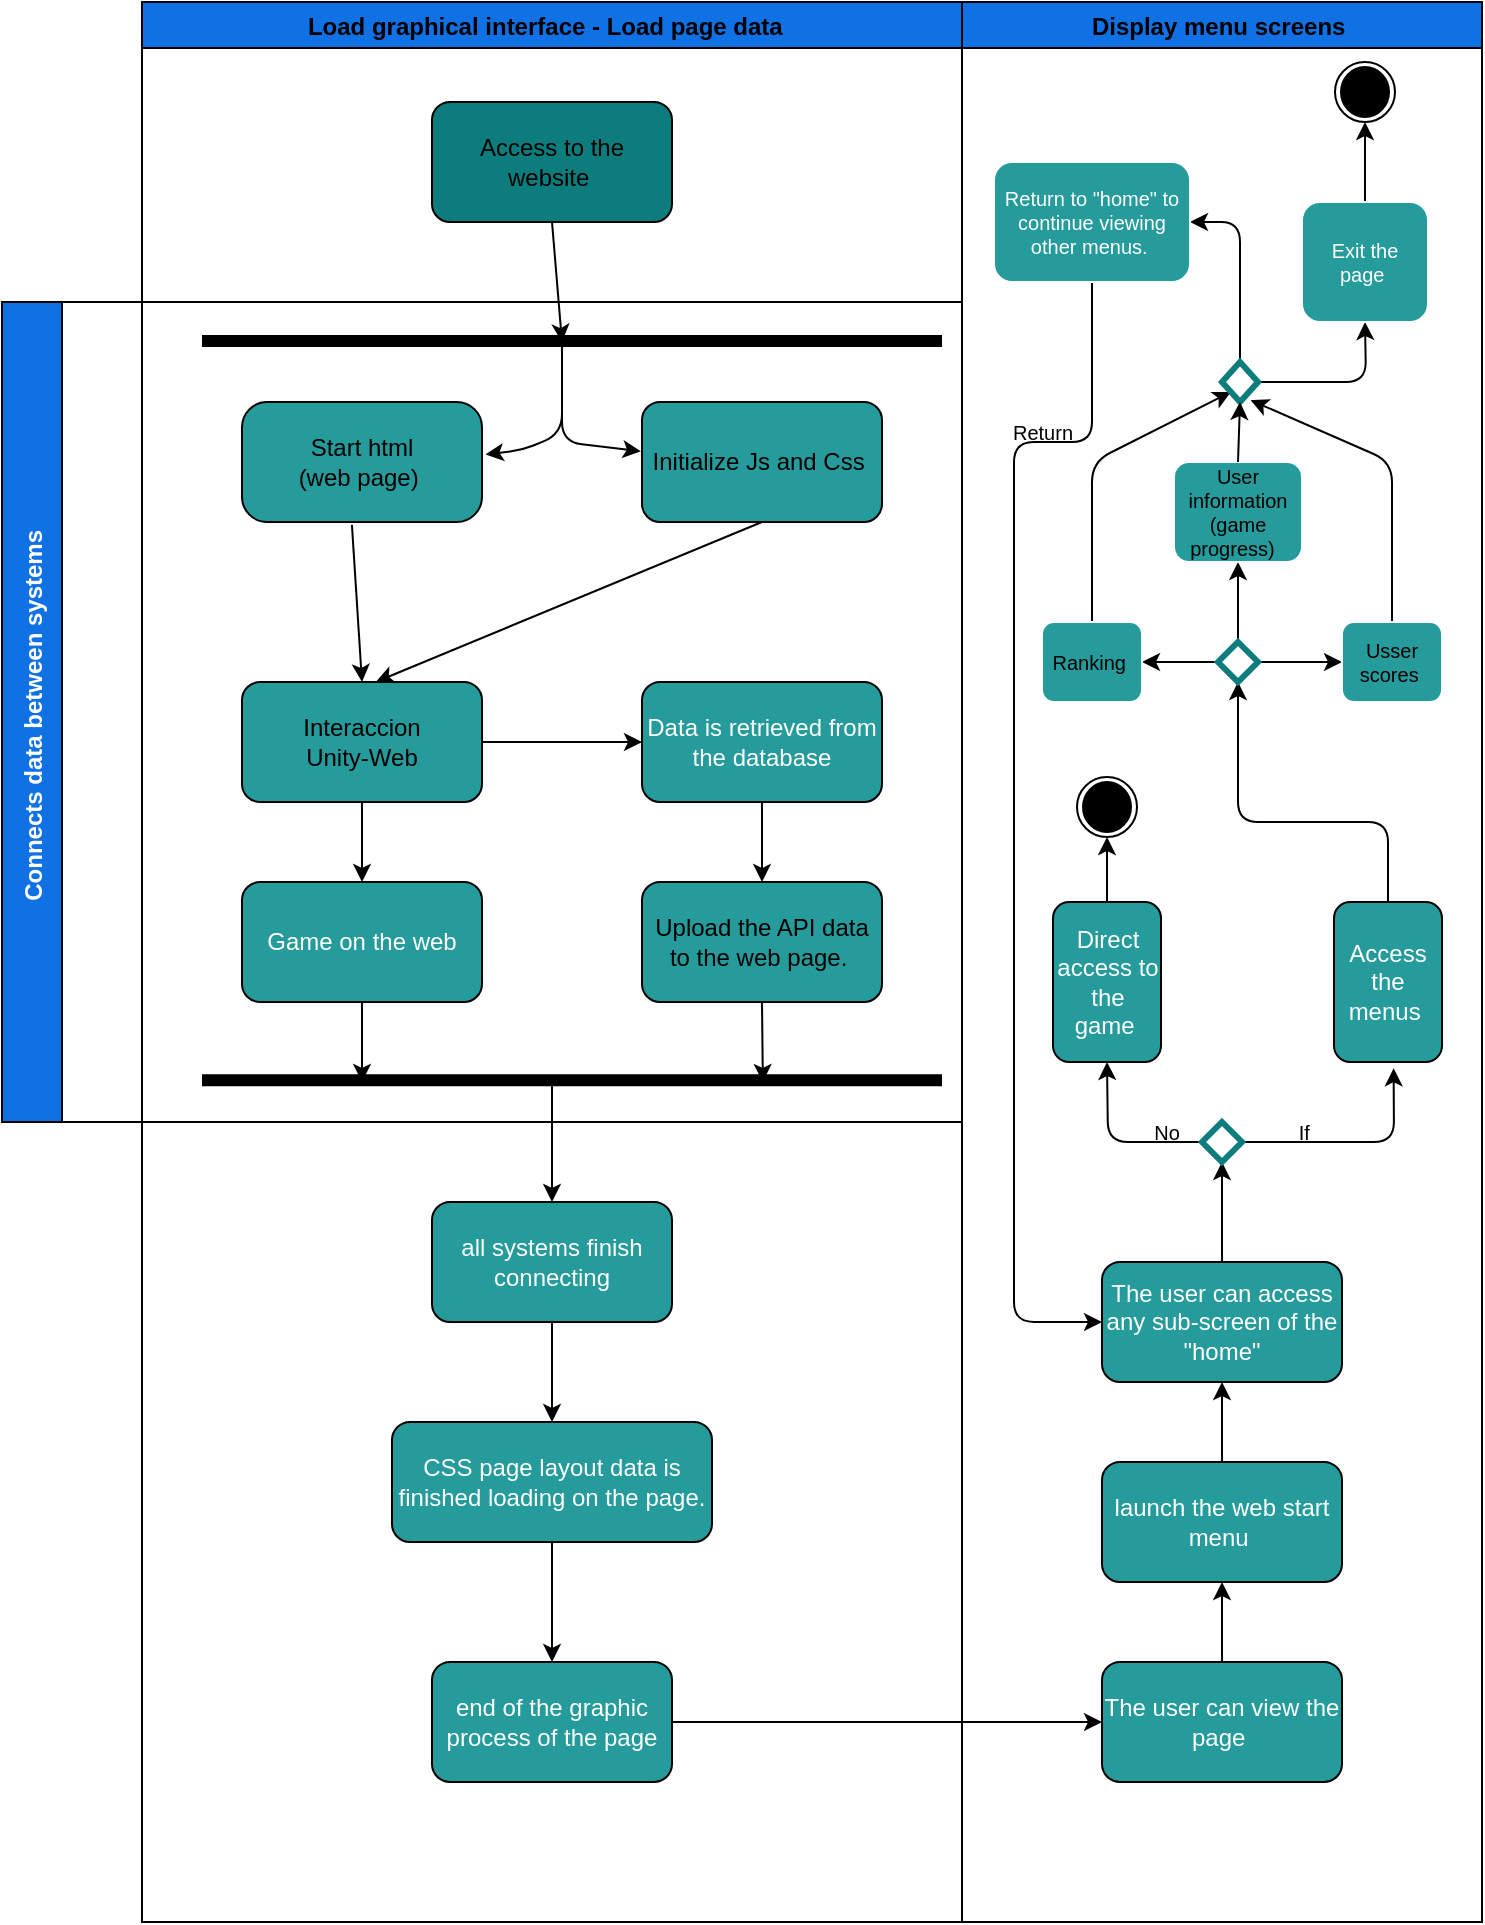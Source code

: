 <mxfile>
    <diagram id="DjmvyaZCsJMdG9fhWqIp" name="Page-1">
        <mxGraphModel dx="1171" dy="631" grid="1" gridSize="10" guides="1" tooltips="1" connect="1" arrows="1" fold="1" page="1" pageScale="1" pageWidth="827" pageHeight="1169" background="none" math="0" shadow="0">
            <root>
                <mxCell id="0"/>
                <mxCell id="1" parent="0"/>
                <mxCell id="8" value="Display menu screens " style="swimlane;fillColor=#1071e5;" parent="1" vertex="1">
                    <mxGeometry x="524" y="70" width="260" height="960" as="geometry"/>
                </mxCell>
                <mxCell id="59" style="edgeStyle=none;html=1;exitX=0.5;exitY=0;exitDx=0;exitDy=0;entryX=0.5;entryY=1;entryDx=0;entryDy=0;fontColor=#FFFFFF;strokeColor=#000000;" edge="1" parent="8" source="57" target="58">
                    <mxGeometry relative="1" as="geometry"/>
                </mxCell>
                <mxCell id="57" value="The user can view the page&amp;nbsp;" style="rounded=1;whiteSpace=wrap;html=1;labelBackgroundColor=none;fontColor=#FFFFFF;fillColor=#259B9C;" vertex="1" parent="8">
                    <mxGeometry x="70" y="830" width="120" height="60" as="geometry"/>
                </mxCell>
                <mxCell id="62" style="edgeStyle=none;html=1;exitX=0.5;exitY=0;exitDx=0;exitDy=0;entryX=0.5;entryY=1;entryDx=0;entryDy=0;fontColor=#FFFFFF;strokeColor=#000000;" edge="1" parent="8" source="58" target="61">
                    <mxGeometry relative="1" as="geometry"/>
                </mxCell>
                <mxCell id="58" value="launch the web start menu&amp;nbsp;" style="rounded=1;whiteSpace=wrap;html=1;labelBackgroundColor=none;fontColor=#FFFFFF;fillColor=#259B9C;" vertex="1" parent="8">
                    <mxGeometry x="70" y="730" width="120" height="60" as="geometry"/>
                </mxCell>
                <mxCell id="64" style="edgeStyle=none;html=1;exitX=0.5;exitY=0;exitDx=0;exitDy=0;entryX=0.5;entryY=1;entryDx=0;entryDy=0;fontColor=#FFFFFF;strokeColor=#000000;" edge="1" parent="8" source="61" target="63">
                    <mxGeometry relative="1" as="geometry"/>
                </mxCell>
                <mxCell id="61" value="The user can access any sub-screen of the &quot;home&quot;" style="rounded=1;whiteSpace=wrap;html=1;labelBackgroundColor=none;fontColor=#FFFFFF;fillColor=#259B9C;" vertex="1" parent="8">
                    <mxGeometry x="70" y="630" width="120" height="60" as="geometry"/>
                </mxCell>
                <mxCell id="70" style="edgeStyle=none;html=1;exitX=0;exitY=0.5;exitDx=0;exitDy=0;entryX=0.5;entryY=1;entryDx=0;entryDy=0;fontColor=#FFFFFF;strokeColor=#000000;" edge="1" parent="8" source="63" target="69">
                    <mxGeometry relative="1" as="geometry">
                        <Array as="points">
                            <mxPoint x="73" y="570"/>
                        </Array>
                    </mxGeometry>
                </mxCell>
                <mxCell id="78" style="edgeStyle=none;html=1;exitX=1;exitY=0.5;exitDx=0;exitDy=0;entryX=0.552;entryY=1.039;entryDx=0;entryDy=0;entryPerimeter=0;fontSize=10;fontColor=#000000;strokeColor=#000000;" edge="1" parent="8" source="63" target="77">
                    <mxGeometry relative="1" as="geometry">
                        <Array as="points">
                            <mxPoint x="216" y="570"/>
                        </Array>
                    </mxGeometry>
                </mxCell>
                <mxCell id="63" value="" style="rhombus;whiteSpace=wrap;html=1;labelBackgroundColor=none;fontColor=#FFFFFF;fillColor=none;strokeColor=#0C7C7D;strokeWidth=3;" vertex="1" parent="8">
                    <mxGeometry x="120" y="560" width="20" height="20" as="geometry"/>
                </mxCell>
                <mxCell id="73" style="edgeStyle=none;html=1;exitX=0.5;exitY=0;exitDx=0;exitDy=0;entryX=0.5;entryY=1;entryDx=0;entryDy=0;fontColor=#FFFFFF;strokeColor=#000000;" edge="1" parent="8" source="69" target="71">
                    <mxGeometry relative="1" as="geometry"/>
                </mxCell>
                <mxCell id="69" value="Direct access to the game&amp;nbsp;" style="rounded=1;whiteSpace=wrap;html=1;labelBackgroundColor=none;fontColor=#FFFFFF;fillColor=#259B9C;" vertex="1" parent="8">
                    <mxGeometry x="45.5" y="450" width="54" height="80" as="geometry"/>
                </mxCell>
                <mxCell id="71" value="" style="ellipse;whiteSpace=wrap;html=1;aspect=fixed;labelBackgroundColor=none;fontColor=#FFFFFF;strokeColor=#000000;strokeWidth=1;fillColor=none;" vertex="1" parent="8">
                    <mxGeometry x="57.5" y="387.5" width="30" height="30" as="geometry"/>
                </mxCell>
                <mxCell id="72" value="" style="ellipse;whiteSpace=wrap;html=1;labelBackgroundColor=none;fontColor=#FFFFFF;strokeColor=#000000;strokeWidth=1;fillColor=#000000;" vertex="1" parent="8">
                    <mxGeometry x="60.5" y="390" width="24" height="25" as="geometry"/>
                </mxCell>
                <mxCell id="74" value="No" style="text;html=1;strokeColor=none;fillColor=none;align=center;verticalAlign=middle;whiteSpace=wrap;rounded=0;labelBackgroundColor=none;fontColor=#000000;strokeWidth=1;fontSize=10;" vertex="1" parent="8">
                    <mxGeometry x="85" y="560" width="35" height="10" as="geometry"/>
                </mxCell>
                <mxCell id="91" style="edgeStyle=none;html=1;exitX=0.5;exitY=0;exitDx=0;exitDy=0;entryX=0.5;entryY=1;entryDx=0;entryDy=0;fontSize=10;fontColor=#000000;strokeColor=#000000;" edge="1" parent="8" source="77" target="82">
                    <mxGeometry relative="1" as="geometry">
                        <Array as="points">
                            <mxPoint x="213" y="410"/>
                            <mxPoint x="138" y="410"/>
                        </Array>
                    </mxGeometry>
                </mxCell>
                <mxCell id="77" value="Access the menus&amp;nbsp;" style="rounded=1;whiteSpace=wrap;html=1;labelBackgroundColor=none;fontColor=#FFFFFF;fillColor=#259B9C;" vertex="1" parent="8">
                    <mxGeometry x="186" y="450" width="54" height="80" as="geometry"/>
                </mxCell>
                <mxCell id="80" value="If&amp;nbsp;" style="text;html=1;strokeColor=none;fillColor=none;align=center;verticalAlign=middle;whiteSpace=wrap;rounded=0;labelBackgroundColor=none;fontColor=#000000;strokeWidth=1;fontSize=10;" vertex="1" parent="8">
                    <mxGeometry x="155" y="560" width="35" height="10" as="geometry"/>
                </mxCell>
                <mxCell id="92" style="edgeStyle=none;html=1;exitX=0;exitY=0.5;exitDx=0;exitDy=0;entryX=1;entryY=0.5;entryDx=0;entryDy=0;fontSize=10;fontColor=#000000;strokeColor=#000000;" edge="1" parent="8" source="82" target="89">
                    <mxGeometry relative="1" as="geometry"/>
                </mxCell>
                <mxCell id="93" style="edgeStyle=none;html=1;exitX=1;exitY=0.5;exitDx=0;exitDy=0;entryX=0;entryY=0.5;entryDx=0;entryDy=0;fontSize=10;fontColor=#000000;strokeColor=#000000;" edge="1" parent="8" source="82" target="90">
                    <mxGeometry relative="1" as="geometry"/>
                </mxCell>
                <mxCell id="94" style="edgeStyle=none;html=1;exitX=0.5;exitY=0;exitDx=0;exitDy=0;entryX=0.5;entryY=1;entryDx=0;entryDy=0;fontSize=10;fontColor=#000000;strokeColor=#000000;" edge="1" parent="8" source="82" target="88">
                    <mxGeometry relative="1" as="geometry"/>
                </mxCell>
                <mxCell id="82" value="" style="rhombus;whiteSpace=wrap;html=1;labelBackgroundColor=none;fontColor=#FFFFFF;fillColor=none;strokeColor=#0C7C7D;strokeWidth=3;" vertex="1" parent="8">
                    <mxGeometry x="128" y="320" width="20" height="20" as="geometry"/>
                </mxCell>
                <mxCell id="88" value="User information (game progress)&amp;nbsp;&amp;nbsp;" style="rounded=1;whiteSpace=wrap;html=1;labelBackgroundColor=none;fontSize=10;fontColor=#000000;strokeColor=#FFFFFF;strokeWidth=1;fillColor=#259B9C;" vertex="1" parent="8">
                    <mxGeometry x="106" y="230" width="64" height="50" as="geometry"/>
                </mxCell>
                <mxCell id="96" style="edgeStyle=none;html=1;exitX=0.5;exitY=0;exitDx=0;exitDy=0;entryX=0;entryY=1;entryDx=0;entryDy=0;fontSize=10;fontColor=#000000;strokeColor=#000000;" edge="1" parent="8" source="89" target="95">
                    <mxGeometry relative="1" as="geometry">
                        <Array as="points">
                            <mxPoint x="65" y="230"/>
                        </Array>
                    </mxGeometry>
                </mxCell>
                <mxCell id="89" value="Ranking&amp;nbsp;" style="rounded=1;whiteSpace=wrap;html=1;labelBackgroundColor=none;fontSize=10;fontColor=#000000;strokeColor=#FFFFFF;strokeWidth=1;fillColor=#259B9C;" vertex="1" parent="8">
                    <mxGeometry x="40" y="310" width="50" height="40" as="geometry"/>
                </mxCell>
                <mxCell id="98" style="edgeStyle=none;html=1;exitX=0.5;exitY=0;exitDx=0;exitDy=0;entryX=0.796;entryY=0.955;entryDx=0;entryDy=0;entryPerimeter=0;fontSize=10;fontColor=#000000;strokeColor=#000000;" edge="1" parent="8" source="90" target="95">
                    <mxGeometry relative="1" as="geometry">
                        <Array as="points">
                            <mxPoint x="215" y="230"/>
                        </Array>
                    </mxGeometry>
                </mxCell>
                <mxCell id="90" value="Usser scores&amp;nbsp;" style="rounded=1;whiteSpace=wrap;html=1;labelBackgroundColor=none;fontSize=10;fontColor=#000000;strokeColor=#FFFFFF;strokeWidth=1;fillColor=#259B9C;" vertex="1" parent="8">
                    <mxGeometry x="190" y="310" width="50" height="40" as="geometry"/>
                </mxCell>
                <mxCell id="100" style="edgeStyle=none;html=1;exitX=1;exitY=0.5;exitDx=0;exitDy=0;entryX=0.5;entryY=1;entryDx=0;entryDy=0;fontSize=10;fontColor=#FFFFFF;strokeColor=#000000;" edge="1" parent="8" source="95" target="99">
                    <mxGeometry relative="1" as="geometry">
                        <Array as="points">
                            <mxPoint x="202" y="190"/>
                        </Array>
                    </mxGeometry>
                </mxCell>
                <mxCell id="108" style="edgeStyle=none;html=1;exitX=0.5;exitY=0;exitDx=0;exitDy=0;entryX=1;entryY=0.5;entryDx=0;entryDy=0;fontSize=10;fontColor=#FFFFFF;strokeColor=#000000;" edge="1" parent="8" source="95" target="103">
                    <mxGeometry relative="1" as="geometry">
                        <Array as="points">
                            <mxPoint x="139" y="110"/>
                        </Array>
                    </mxGeometry>
                </mxCell>
                <mxCell id="95" value="" style="rhombus;whiteSpace=wrap;html=1;labelBackgroundColor=none;fontColor=#FFFFFF;fillColor=none;strokeColor=#0C7C7D;strokeWidth=3;" vertex="1" parent="8">
                    <mxGeometry x="130" y="180" width="18" height="20" as="geometry"/>
                </mxCell>
                <mxCell id="97" style="edgeStyle=none;html=1;exitX=0.5;exitY=0;exitDx=0;exitDy=0;fontSize=10;fontColor=#000000;strokeColor=#000000;entryX=0.5;entryY=1;entryDx=0;entryDy=0;" edge="1" parent="8" source="88" target="95">
                    <mxGeometry relative="1" as="geometry">
                        <mxPoint x="130" y="210" as="targetPoint"/>
                    </mxGeometry>
                </mxCell>
                <mxCell id="106" style="edgeStyle=none;html=1;exitX=0.5;exitY=0;exitDx=0;exitDy=0;entryX=0.5;entryY=1;entryDx=0;entryDy=0;fontSize=10;fontColor=#FFFFFF;strokeColor=#000000;" edge="1" parent="8" source="99" target="104">
                    <mxGeometry relative="1" as="geometry"/>
                </mxCell>
                <mxCell id="99" value="Exit the page&amp;nbsp;" style="rounded=1;whiteSpace=wrap;html=1;labelBackgroundColor=none;fontSize=10;fontColor=#FFFFFF;strokeColor=#FFFFFF;strokeWidth=1;fillColor=#259B9C;" vertex="1" parent="8">
                    <mxGeometry x="170" y="100" width="63" height="60" as="geometry"/>
                </mxCell>
                <mxCell id="109" style="edgeStyle=none;html=1;exitX=0.5;exitY=1;exitDx=0;exitDy=0;entryX=0;entryY=0.5;entryDx=0;entryDy=0;fontSize=10;fontColor=#FFFFFF;strokeColor=#000000;" edge="1" parent="8" source="103" target="61">
                    <mxGeometry relative="1" as="geometry">
                        <Array as="points">
                            <mxPoint x="65" y="220"/>
                            <mxPoint x="26" y="220"/>
                            <mxPoint x="26" y="660"/>
                        </Array>
                    </mxGeometry>
                </mxCell>
                <mxCell id="103" value="Return to &quot;home&quot; to continue viewing other menus.&amp;nbsp;" style="rounded=1;whiteSpace=wrap;html=1;labelBackgroundColor=none;fontSize=10;fontColor=#FFFFFF;strokeColor=#FFFFFF;strokeWidth=1;fillColor=#259B9C;" vertex="1" parent="8">
                    <mxGeometry x="16" y="80" width="98" height="60" as="geometry"/>
                </mxCell>
                <mxCell id="104" value="" style="ellipse;whiteSpace=wrap;html=1;aspect=fixed;labelBackgroundColor=none;fontColor=#FFFFFF;strokeColor=#000000;strokeWidth=1;fillColor=none;" vertex="1" parent="8">
                    <mxGeometry x="186.5" y="30" width="30" height="30" as="geometry"/>
                </mxCell>
                <mxCell id="105" value="" style="ellipse;whiteSpace=wrap;html=1;labelBackgroundColor=none;fontColor=#FFFFFF;strokeColor=#000000;strokeWidth=1;fillColor=#000000;" vertex="1" parent="8">
                    <mxGeometry x="189.5" y="32.5" width="24" height="25" as="geometry"/>
                </mxCell>
                <mxCell id="112" value="Return" style="text;html=1;strokeColor=none;fillColor=none;align=center;verticalAlign=middle;whiteSpace=wrap;rounded=0;labelBackgroundColor=none;fontColor=#000000;strokeWidth=1;fontSize=10;" vertex="1" parent="8">
                    <mxGeometry x="22.5" y="210" width="35" height="10" as="geometry"/>
                </mxCell>
                <mxCell id="9" value="Load graphical interface - Load page data  " style="swimlane;fillColor=#1071e5;" parent="1" vertex="1">
                    <mxGeometry x="114" y="70" width="410" height="960" as="geometry"/>
                </mxCell>
                <mxCell id="2" value="Access to the website&amp;nbsp;" style="rounded=1;whiteSpace=wrap;html=1;fillColor=#0c7c7d;" parent="9" vertex="1">
                    <mxGeometry x="145" y="50" width="120" height="60" as="geometry"/>
                </mxCell>
                <mxCell id="51" style="edgeStyle=none;html=1;exitX=0.5;exitY=1;exitDx=0;exitDy=0;entryX=0.5;entryY=0;entryDx=0;entryDy=0;fontColor=#FFFFFF;strokeColor=#000000;" edge="1" parent="9" source="44" target="49">
                    <mxGeometry relative="1" as="geometry"/>
                </mxCell>
                <mxCell id="44" value="all systems finish connecting" style="rounded=1;whiteSpace=wrap;html=1;labelBackgroundColor=none;fontColor=#FFFFFF;fillColor=#259B9C;" vertex="1" parent="9">
                    <mxGeometry x="145" y="600" width="120" height="60" as="geometry"/>
                </mxCell>
                <mxCell id="48" value="" style="endArrow=classic;html=1;fontColor=#FFFFFF;strokeColor=#000000;entryX=0.5;entryY=0;entryDx=0;entryDy=0;" edge="1" parent="9" target="44">
                    <mxGeometry width="50" height="50" relative="1" as="geometry">
                        <mxPoint x="205" y="540" as="sourcePoint"/>
                        <mxPoint x="110" y="570" as="targetPoint"/>
                    </mxGeometry>
                </mxCell>
                <mxCell id="43" value="end of the graphic process of the page" style="rounded=1;whiteSpace=wrap;html=1;labelBackgroundColor=none;fontColor=#FFFFFF;fillColor=#259B9C;" vertex="1" parent="9">
                    <mxGeometry x="145" y="830" width="120" height="60" as="geometry"/>
                </mxCell>
                <mxCell id="50" style="edgeStyle=none;html=1;exitX=0.5;exitY=1;exitDx=0;exitDy=0;entryX=0.5;entryY=0;entryDx=0;entryDy=0;fontColor=#FFFFFF;strokeColor=#000000;" edge="1" parent="9" source="49" target="43">
                    <mxGeometry relative="1" as="geometry"/>
                </mxCell>
                <mxCell id="49" value="CSS page layout data is finished loading on the page." style="rounded=1;whiteSpace=wrap;html=1;labelBackgroundColor=none;fontColor=#FFFFFF;fillColor=#259B9C;" vertex="1" parent="9">
                    <mxGeometry x="125" y="710" width="160" height="60" as="geometry"/>
                </mxCell>
                <object label="Connects data between systems " id="28">
                    <mxCell style="swimlane;horizontal=0;labelBackgroundColor=none;fontColor=#FFFFFF;fillColor=#1071E5;startSize=30;" vertex="1" parent="9">
                        <mxGeometry x="-70" y="150" width="480" height="410" as="geometry">
                            <mxRectangle x="160" y="1280" width="30" height="140" as="alternateBounds"/>
                        </mxGeometry>
                    </mxCell>
                </object>
                <mxCell id="21" value="Start html &lt;br&gt;(web page)&amp;nbsp;" style="rounded=1;whiteSpace=wrap;html=1;fillColor=#259B9C;arcSize=21;" parent="28" vertex="1">
                    <mxGeometry x="120" y="50" width="120" height="60" as="geometry"/>
                </mxCell>
                <mxCell id="23" value="Initialize Js and Css&amp;nbsp;" style="rounded=1;whiteSpace=wrap;html=1;fillColor=#259B9C;" parent="28" vertex="1">
                    <mxGeometry x="320" y="50" width="120" height="60" as="geometry"/>
                </mxCell>
                <mxCell id="34" value="" style="endArrow=classic;html=1;fontColor=#FFFFFF;strokeColor=#000000;entryX=1.015;entryY=0.437;entryDx=0;entryDy=0;entryPerimeter=0;" edge="1" parent="28" target="21">
                    <mxGeometry width="50" height="50" relative="1" as="geometry">
                        <mxPoint x="280" y="20" as="sourcePoint"/>
                        <mxPoint x="250" y="60" as="targetPoint"/>
                        <Array as="points">
                            <mxPoint x="280" y="66"/>
                            <mxPoint x="260" y="74"/>
                        </Array>
                    </mxGeometry>
                </mxCell>
                <mxCell id="38" value="" style="endArrow=classic;html=1;fontColor=#FFFFFF;strokeColor=#000000;entryX=-0.005;entryY=0.41;entryDx=0;entryDy=0;entryPerimeter=0;" edge="1" parent="28" target="23">
                    <mxGeometry width="50" height="50" relative="1" as="geometry">
                        <mxPoint x="280" y="20" as="sourcePoint"/>
                        <mxPoint x="290" y="80" as="targetPoint"/>
                        <Array as="points">
                            <mxPoint x="280" y="70"/>
                        </Array>
                    </mxGeometry>
                </mxCell>
                <mxCell id="54" style="edgeStyle=none;html=1;exitX=0.5;exitY=1;exitDx=0;exitDy=0;entryX=0.5;entryY=0;entryDx=0;entryDy=0;fontColor=#FFFFFF;strokeColor=#000000;" edge="1" parent="28" source="27" target="53">
                    <mxGeometry relative="1" as="geometry"/>
                </mxCell>
                <mxCell id="27" value="Interaccion &lt;br&gt;Unity-Web" style="rounded=1;whiteSpace=wrap;html=1;fillColor=#259B9C;" parent="28" vertex="1">
                    <mxGeometry x="120" y="190" width="120" height="60" as="geometry"/>
                </mxCell>
                <mxCell id="39" value="" style="endArrow=classic;html=1;fontColor=#FFFFFF;strokeColor=#000000;exitX=0.458;exitY=1.024;exitDx=0;exitDy=0;exitPerimeter=0;entryX=0.5;entryY=0;entryDx=0;entryDy=0;" edge="1" parent="28" source="21" target="27">
                    <mxGeometry width="50" height="50" relative="1" as="geometry">
                        <mxPoint x="240" y="150" as="sourcePoint"/>
                        <mxPoint x="290" y="100" as="targetPoint"/>
                    </mxGeometry>
                </mxCell>
                <mxCell id="40" value="" style="endArrow=classic;html=1;fontColor=#FFFFFF;strokeColor=#000000;entryX=0.558;entryY=-0.001;entryDx=0;entryDy=0;entryPerimeter=0;exitX=0.5;exitY=1;exitDx=0;exitDy=0;" edge="1" parent="28" source="23" target="27">
                    <mxGeometry width="50" height="50" relative="1" as="geometry">
                        <mxPoint x="360" y="210" as="sourcePoint"/>
                        <mxPoint x="410" y="160" as="targetPoint"/>
                    </mxGeometry>
                </mxCell>
                <mxCell id="45" style="edgeStyle=none;html=1;exitX=0.5;exitY=1;exitDx=0;exitDy=0;entryX=0.5;entryY=0;entryDx=0;entryDy=0;fontColor=#FFFFFF;strokeColor=#000000;" edge="1" parent="28" source="42" target="26">
                    <mxGeometry relative="1" as="geometry"/>
                </mxCell>
                <mxCell id="42" value="Data is retrieved from the database" style="rounded=1;whiteSpace=wrap;html=1;labelBackgroundColor=none;fontColor=#FFFFFF;fillColor=#259B9C;" vertex="1" parent="28">
                    <mxGeometry x="320" y="190" width="120" height="60" as="geometry"/>
                </mxCell>
                <mxCell id="41" style="edgeStyle=none;html=1;exitX=1;exitY=0.5;exitDx=0;exitDy=0;fontColor=#FFFFFF;strokeColor=#000000;entryX=0;entryY=0.5;entryDx=0;entryDy=0;" edge="1" parent="28" source="27" target="42">
                    <mxGeometry relative="1" as="geometry">
                        <mxPoint x="380" y="179.818" as="targetPoint"/>
                    </mxGeometry>
                </mxCell>
                <mxCell id="18" value="" style="shape=link;html=1;targetPerimeterSpacing=0;strokeColor=#000000;strokeWidth=6;width=364.667;" parent="28" edge="1">
                    <mxGeometry width="100" relative="1" as="geometry">
                        <mxPoint x="100" y="204.33" as="sourcePoint"/>
                        <mxPoint x="470" y="204.33" as="targetPoint"/>
                    </mxGeometry>
                </mxCell>
                <mxCell id="26" value="Upload the API data to the web page.&amp;nbsp;" style="rounded=1;whiteSpace=wrap;html=1;fillColor=#259B9C;" parent="28" vertex="1">
                    <mxGeometry x="320" y="290" width="120" height="60" as="geometry"/>
                </mxCell>
                <mxCell id="53" value="Game on the web" style="rounded=1;whiteSpace=wrap;html=1;labelBackgroundColor=none;fontColor=#FFFFFF;fillColor=#259B9C;" vertex="1" parent="28">
                    <mxGeometry x="120" y="290" width="120" height="60" as="geometry"/>
                </mxCell>
                <mxCell id="32" style="edgeStyle=none;html=1;exitX=0.5;exitY=1;exitDx=0;exitDy=0;fontColor=#FFFFFF;strokeColor=#000000;" edge="1" parent="1" source="2">
                    <mxGeometry relative="1" as="geometry">
                        <mxPoint x="324" y="240" as="targetPoint"/>
                    </mxGeometry>
                </mxCell>
                <mxCell id="52" style="edgeStyle=none;html=1;exitX=0.5;exitY=1;exitDx=0;exitDy=0;fontColor=#FFFFFF;strokeColor=#000000;" edge="1" parent="1" source="26">
                    <mxGeometry relative="1" as="geometry">
                        <mxPoint x="424.429" y="610" as="targetPoint"/>
                    </mxGeometry>
                </mxCell>
                <mxCell id="55" style="edgeStyle=none;html=1;exitX=0.5;exitY=1;exitDx=0;exitDy=0;fontColor=#FFFFFF;strokeColor=#000000;" edge="1" parent="1" source="53">
                    <mxGeometry relative="1" as="geometry">
                        <mxPoint x="224" y="610" as="targetPoint"/>
                    </mxGeometry>
                </mxCell>
                <mxCell id="56" style="edgeStyle=none;html=1;exitX=1;exitY=0.5;exitDx=0;exitDy=0;fontColor=#FFFFFF;strokeColor=#000000;entryX=0;entryY=0.5;entryDx=0;entryDy=0;" edge="1" parent="1" source="43" target="57">
                    <mxGeometry relative="1" as="geometry">
                        <mxPoint x="654" y="929.5" as="targetPoint"/>
                    </mxGeometry>
                </mxCell>
            </root>
        </mxGraphModel>
    </diagram>
</mxfile>